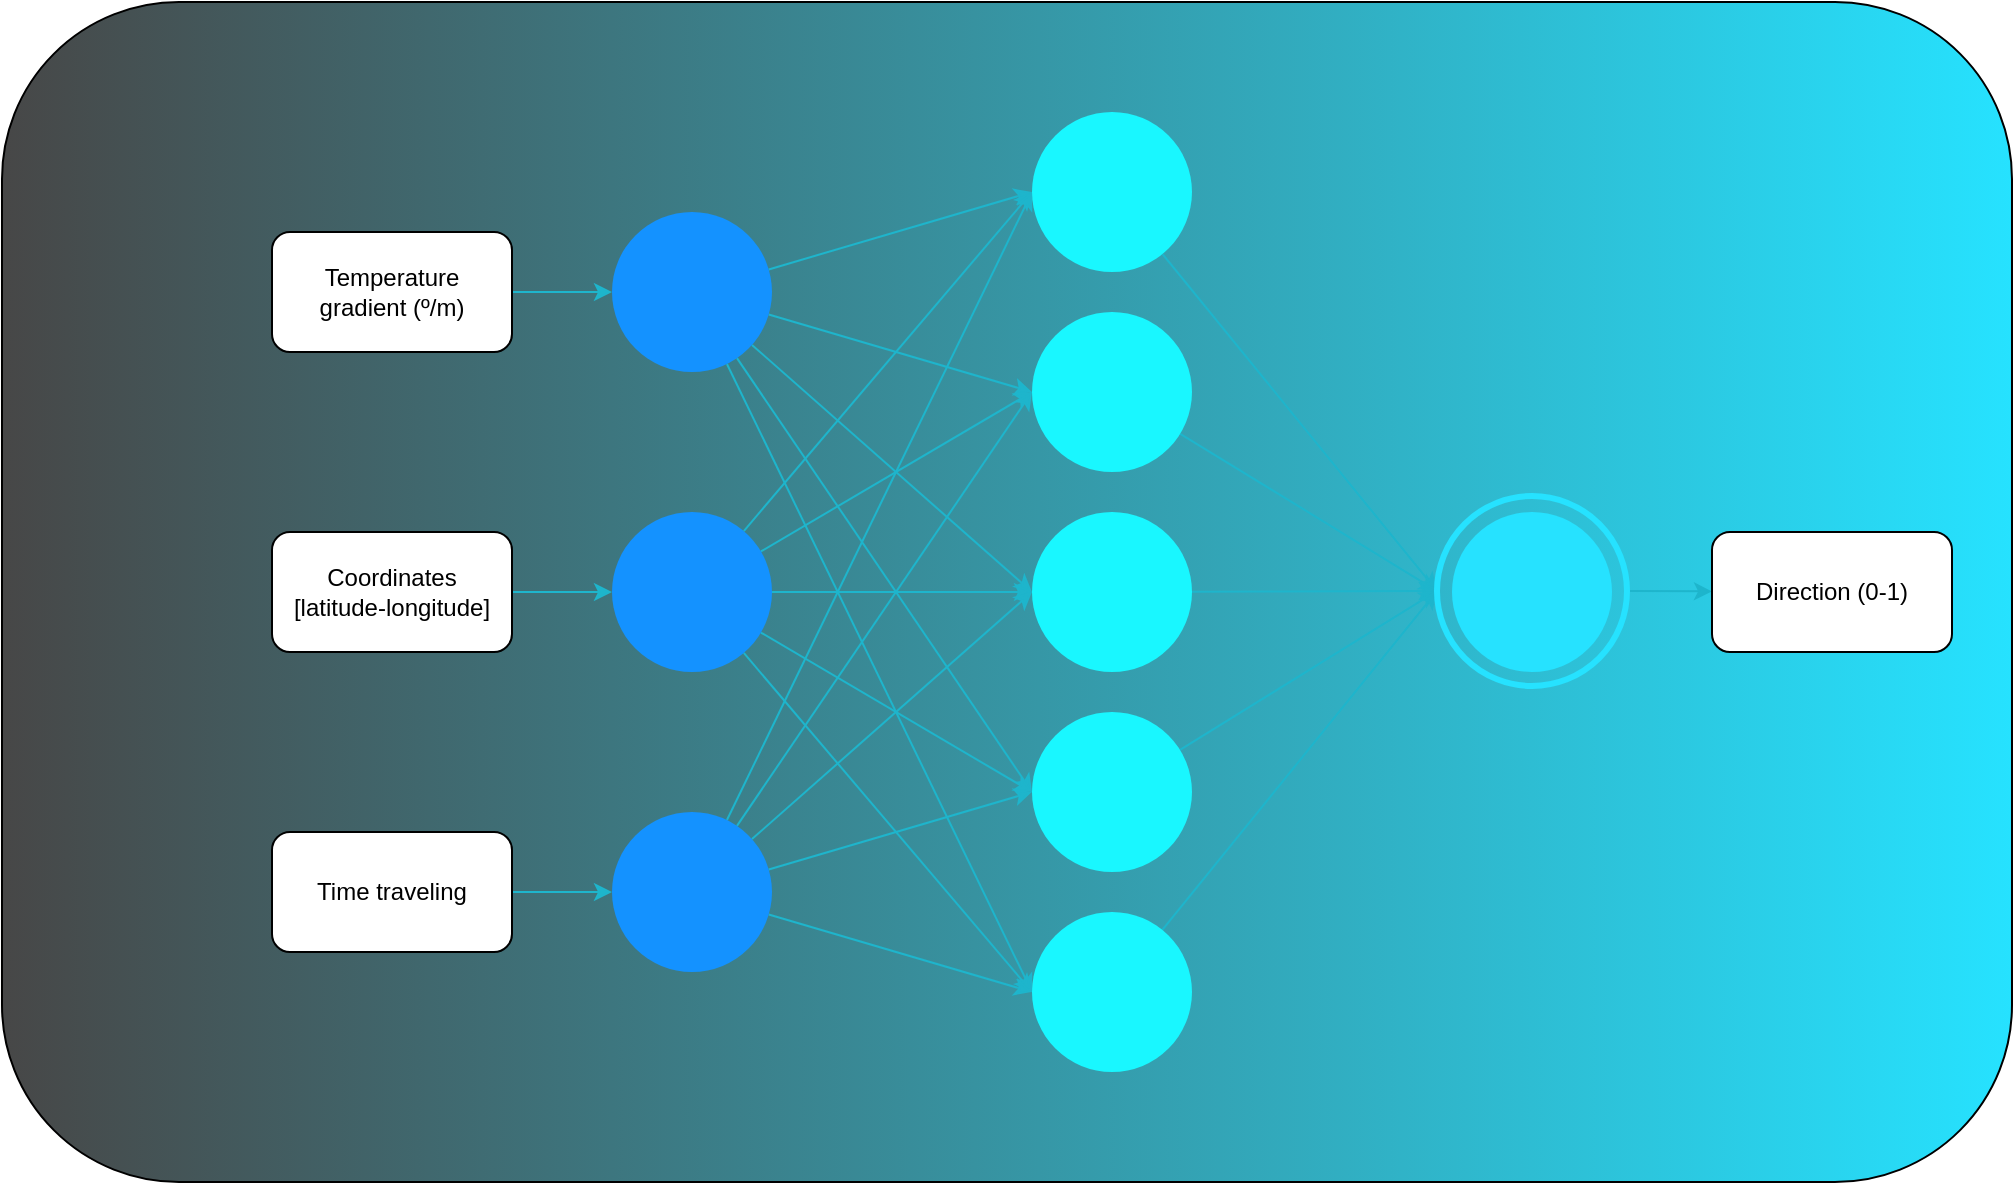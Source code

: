 <mxfile>
    <diagram id="D91BQI79NiKYmb_ce4ez" name="Página-1">
        <mxGraphModel dx="579" dy="284" grid="1" gridSize="10" guides="1" tooltips="1" connect="1" arrows="1" fold="1" page="1" pageScale="1" pageWidth="1169" pageHeight="827" math="0" shadow="0">
            <root>
                <mxCell id="0"/>
                <mxCell id="1" parent="0"/>
                <mxCell id="44" value="" style="rounded=1;whiteSpace=wrap;html=1;fillColor=#474747;gradientColor=#26E2FF;gradientDirection=east;" parent="1" vertex="1">
                    <mxGeometry x="30" y="119" width="1005" height="590" as="geometry"/>
                </mxCell>
                <mxCell id="14" style="edgeStyle=none;html=1;entryX=0;entryY=0.5;entryDx=0;entryDy=0;strokeColor=#1EB5CC;" parent="1" source="2" target="12" edge="1">
                    <mxGeometry relative="1" as="geometry"/>
                </mxCell>
                <mxCell id="15" style="edgeStyle=none;html=1;entryX=0;entryY=0.5;entryDx=0;entryDy=0;strokeColor=#1EB5CC;" parent="1" source="2" target="13" edge="1">
                    <mxGeometry relative="1" as="geometry"/>
                </mxCell>
                <mxCell id="33" style="edgeStyle=none;html=1;entryX=0;entryY=0.5;entryDx=0;entryDy=0;strokeColor=#1EB5CC;" parent="1" source="2" target="27" edge="1">
                    <mxGeometry relative="1" as="geometry"/>
                </mxCell>
                <mxCell id="34" style="edgeStyle=none;html=1;entryX=0;entryY=0.5;entryDx=0;entryDy=0;strokeColor=#1EB5CC;" parent="1" source="2" target="28" edge="1">
                    <mxGeometry relative="1" as="geometry"/>
                </mxCell>
                <mxCell id="35" style="edgeStyle=none;html=1;entryX=0;entryY=0.5;entryDx=0;entryDy=0;strokeColor=#1EB5CC;" parent="1" source="2" target="29" edge="1">
                    <mxGeometry relative="1" as="geometry"/>
                </mxCell>
                <mxCell id="2" value="" style="ellipse;whiteSpace=wrap;html=1;aspect=fixed;fillColor=#1492FF;strokeColor=none;" parent="1" vertex="1">
                    <mxGeometry x="335" y="224" width="80" height="80" as="geometry"/>
                </mxCell>
                <mxCell id="17" style="edgeStyle=none;html=1;entryX=0;entryY=0.5;entryDx=0;entryDy=0;strokeColor=#1EB5CC;" parent="1" source="4" target="12" edge="1">
                    <mxGeometry relative="1" as="geometry"/>
                </mxCell>
                <mxCell id="19" style="edgeStyle=none;html=1;entryX=0;entryY=0.5;entryDx=0;entryDy=0;strokeColor=#1EB5CC;" parent="1" source="4" target="13" edge="1">
                    <mxGeometry relative="1" as="geometry"/>
                </mxCell>
                <mxCell id="36" style="edgeStyle=none;html=1;entryX=0;entryY=0.5;entryDx=0;entryDy=0;strokeColor=#1EB5CC;" parent="1" source="4" target="28" edge="1">
                    <mxGeometry relative="1" as="geometry"/>
                </mxCell>
                <mxCell id="37" style="edgeStyle=none;html=1;entryX=0;entryY=0.5;entryDx=0;entryDy=0;strokeColor=#1EB5CC;" parent="1" source="4" target="27" edge="1">
                    <mxGeometry relative="1" as="geometry"/>
                </mxCell>
                <mxCell id="38" style="edgeStyle=none;html=1;entryX=0;entryY=0.5;entryDx=0;entryDy=0;strokeColor=#1EB5CC;" parent="1" source="4" target="29" edge="1">
                    <mxGeometry relative="1" as="geometry"/>
                </mxCell>
                <mxCell id="4" value="" style="ellipse;whiteSpace=wrap;html=1;aspect=fixed;fillColor=#1492FF;strokeColor=none;" parent="1" vertex="1">
                    <mxGeometry x="335" y="374" width="80" height="80" as="geometry"/>
                </mxCell>
                <mxCell id="20" style="edgeStyle=none;html=1;entryX=0;entryY=0.5;entryDx=0;entryDy=0;strokeColor=#1EB5CC;" parent="1" source="5" target="13" edge="1">
                    <mxGeometry relative="1" as="geometry"/>
                </mxCell>
                <mxCell id="21" style="edgeStyle=none;html=1;entryX=0;entryY=0.5;entryDx=0;entryDy=0;strokeColor=#1EB5CC;" parent="1" source="5" target="12" edge="1">
                    <mxGeometry relative="1" as="geometry"/>
                </mxCell>
                <mxCell id="30" style="edgeStyle=none;html=1;entryX=0;entryY=0.5;entryDx=0;entryDy=0;strokeColor=#1EB5CC;" parent="1" source="5" target="27" edge="1">
                    <mxGeometry relative="1" as="geometry"/>
                </mxCell>
                <mxCell id="31" style="edgeStyle=none;html=1;entryX=0;entryY=0.5;entryDx=0;entryDy=0;strokeColor=#1EB5CC;" parent="1" source="5" target="29" edge="1">
                    <mxGeometry relative="1" as="geometry"/>
                </mxCell>
                <mxCell id="32" style="edgeStyle=none;html=1;entryX=0;entryY=0.5;entryDx=0;entryDy=0;strokeColor=#1EB5CC;" parent="1" source="5" target="28" edge="1">
                    <mxGeometry relative="1" as="geometry"/>
                </mxCell>
                <mxCell id="5" value="" style="ellipse;whiteSpace=wrap;html=1;aspect=fixed;fillColor=#1492FF;strokeColor=none;" parent="1" vertex="1">
                    <mxGeometry x="335" y="524" width="80" height="80" as="geometry"/>
                </mxCell>
                <mxCell id="9" value="" style="edgeStyle=none;html=1;strokeColor=#1EB5CC;" parent="1" source="6" target="2" edge="1">
                    <mxGeometry relative="1" as="geometry"/>
                </mxCell>
                <mxCell id="6" value="Temperature&lt;br&gt;gradient (º/m)" style="rounded=1;whiteSpace=wrap;html=1;" parent="1" vertex="1">
                    <mxGeometry x="165" y="234" width="120" height="60" as="geometry"/>
                </mxCell>
                <mxCell id="10" value="" style="edgeStyle=none;html=1;strokeColor=#1EB5CC;" parent="1" source="7" target="4" edge="1">
                    <mxGeometry relative="1" as="geometry"/>
                </mxCell>
                <mxCell id="7" value="Coordinates&lt;br&gt;[latitude-longitude]" style="rounded=1;whiteSpace=wrap;html=1;" parent="1" vertex="1">
                    <mxGeometry x="165" y="384" width="120" height="60" as="geometry"/>
                </mxCell>
                <mxCell id="11" value="" style="edgeStyle=none;html=1;strokeColor=#1EB5CC;" parent="1" source="8" target="5" edge="1">
                    <mxGeometry relative="1" as="geometry"/>
                </mxCell>
                <mxCell id="8" value="Time traveling" style="rounded=1;whiteSpace=wrap;html=1;" parent="1" vertex="1">
                    <mxGeometry x="165" y="534" width="120" height="60" as="geometry"/>
                </mxCell>
                <mxCell id="24" style="edgeStyle=none;html=1;entryX=0;entryY=0.5;entryDx=0;entryDy=0;strokeColor=#1EB5CC;" parent="1" source="12" target="45" edge="1">
                    <mxGeometry relative="1" as="geometry"/>
                </mxCell>
                <mxCell id="12" value="" style="ellipse;whiteSpace=wrap;html=1;aspect=fixed;fillColor=#19F7FF;strokeColor=none;" parent="1" vertex="1">
                    <mxGeometry x="545" y="274" width="80" height="80" as="geometry"/>
                </mxCell>
                <mxCell id="23" value="" style="edgeStyle=none;html=1;strokeColor=#1EB5CC;entryX=0;entryY=0.5;entryDx=0;entryDy=0;" parent="1" source="13" target="45" edge="1">
                    <mxGeometry relative="1" as="geometry"/>
                </mxCell>
                <mxCell id="13" value="" style="ellipse;whiteSpace=wrap;html=1;aspect=fixed;fillColor=#19F7FF;strokeColor=none;" parent="1" vertex="1">
                    <mxGeometry x="545" y="374" width="80" height="80" as="geometry"/>
                </mxCell>
                <mxCell id="26" value="" style="edgeStyle=none;html=1;strokeColor=#1EB5CC;exitX=1;exitY=0.5;exitDx=0;exitDy=0;" parent="1" source="45" target="25" edge="1">
                    <mxGeometry relative="1" as="geometry"/>
                </mxCell>
                <mxCell id="22" value="" style="ellipse;whiteSpace=wrap;html=1;aspect=fixed;fillColor=#26E2FF;strokeColor=none;" parent="1" vertex="1">
                    <mxGeometry x="755" y="374" width="80" height="80" as="geometry"/>
                </mxCell>
                <mxCell id="25" value="Direction (0-1)" style="rounded=1;whiteSpace=wrap;html=1;" parent="1" vertex="1">
                    <mxGeometry x="885" y="384" width="120" height="60" as="geometry"/>
                </mxCell>
                <mxCell id="39" style="edgeStyle=none;html=1;entryX=0;entryY=0.5;entryDx=0;entryDy=0;strokeColor=#1EB5CC;" parent="1" source="27" target="45" edge="1">
                    <mxGeometry relative="1" as="geometry"/>
                </mxCell>
                <mxCell id="27" value="" style="ellipse;whiteSpace=wrap;html=1;aspect=fixed;fillColor=#19F7FF;strokeColor=none;" parent="1" vertex="1">
                    <mxGeometry x="545" y="474" width="80" height="80" as="geometry"/>
                </mxCell>
                <mxCell id="41" style="edgeStyle=none;html=1;entryX=0;entryY=0.5;entryDx=0;entryDy=0;strokeColor=#1EB5CC;" parent="1" source="28" target="45" edge="1">
                    <mxGeometry relative="1" as="geometry"/>
                </mxCell>
                <mxCell id="28" value="" style="ellipse;whiteSpace=wrap;html=1;aspect=fixed;fillColor=#19F7FF;strokeColor=none;" parent="1" vertex="1">
                    <mxGeometry x="545" y="174" width="80" height="80" as="geometry"/>
                </mxCell>
                <mxCell id="40" style="edgeStyle=none;html=1;entryX=0;entryY=0.5;entryDx=0;entryDy=0;strokeColor=#1EB5CC;" parent="1" source="29" target="45" edge="1">
                    <mxGeometry relative="1" as="geometry"/>
                </mxCell>
                <mxCell id="29" value="" style="ellipse;whiteSpace=wrap;html=1;aspect=fixed;fillColor=#19F7FF;strokeColor=none;" parent="1" vertex="1">
                    <mxGeometry x="545" y="574" width="80" height="80" as="geometry"/>
                </mxCell>
                <mxCell id="45" value="" style="ellipse;whiteSpace=wrap;html=1;aspect=fixed;fillColor=none;strokeColor=#26E2FF;strokeWidth=3;" parent="1" vertex="1">
                    <mxGeometry x="747.5" y="366" width="95" height="95" as="geometry"/>
                </mxCell>
            </root>
        </mxGraphModel>
    </diagram>
</mxfile>